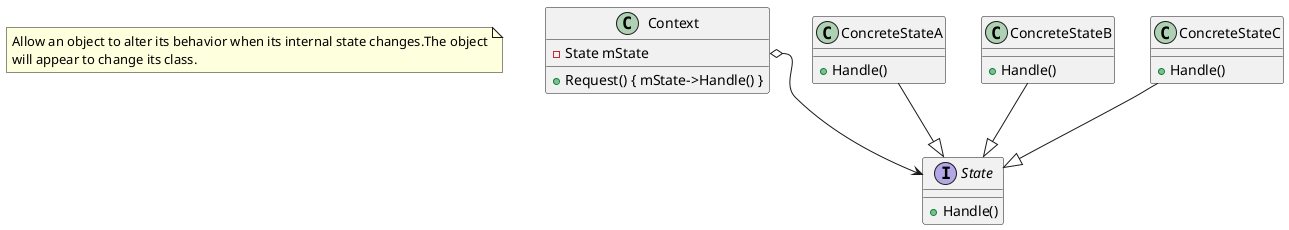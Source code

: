 @startuml
note as N1
Allow an object to alter its behavior when its internal state changes.The object
will appear to change its class.
end note

class Context {
-       State mState
+	Request() { mState->Handle() }
}

interface State {
+ Handle()
}

class ConcreteStateA {
+	Handle()
}

class ConcreteStateB {
+	Handle()
}

class ConcreteStateC {
+	Handle()
}

ConcreteStateA --|> State
ConcreteStateB --|> State
ConcreteStateC --|> State
Context::mState o--> State

@enduml

